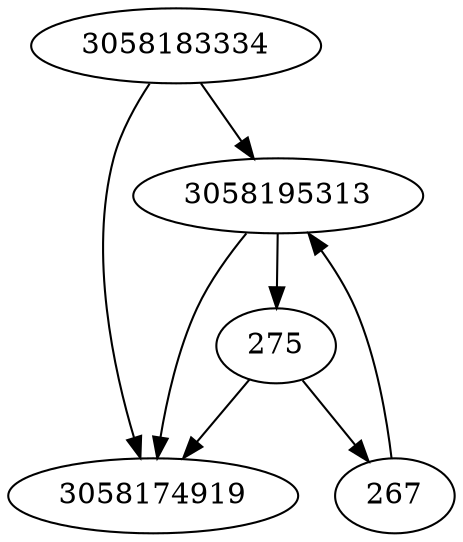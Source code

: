 strict digraph  {
3058183334;
3058174919;
267;
3058195313;
275;
3058183334 -> 3058195313;
3058183334 -> 3058174919;
267 -> 3058195313;
3058195313 -> 3058174919;
3058195313 -> 275;
275 -> 3058174919;
275 -> 267;
}
